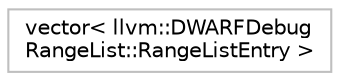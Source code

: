digraph "Graphical Class Hierarchy"
{
 // LATEX_PDF_SIZE
  bgcolor="transparent";
  edge [fontname="Helvetica",fontsize="10",labelfontname="Helvetica",labelfontsize="10"];
  node [fontname="Helvetica",fontsize="10",shape=record];
  rankdir="LR";
  Node0 [label="vector\< llvm::DWARFDebug\lRangeList::RangeListEntry \>",height=0.2,width=0.4,color="grey75",tooltip=" "];
}
